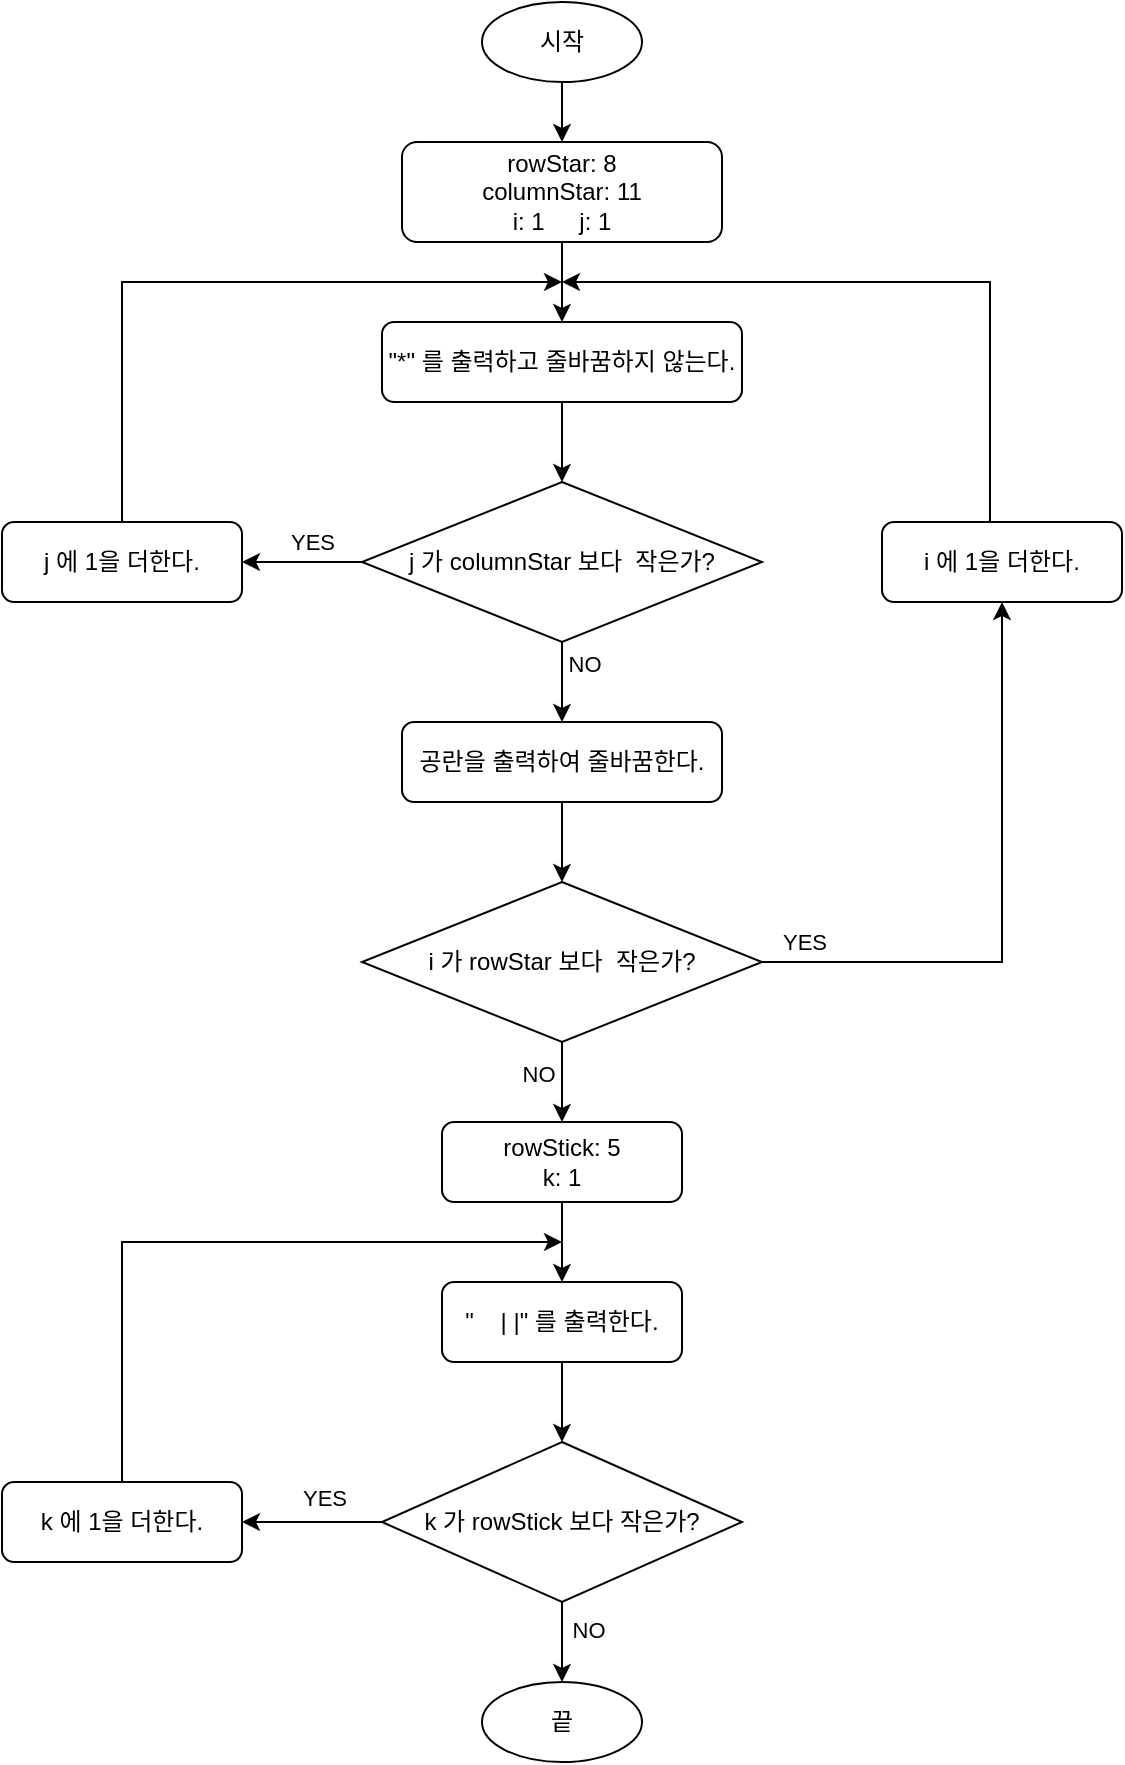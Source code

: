 <mxfile version="23.0.2" type="device">
  <diagram name="페이지-1" id="zFkJC5Qa6Bh-JvptT98a">
    <mxGraphModel dx="1208" dy="1067" grid="1" gridSize="10" guides="1" tooltips="1" connect="1" arrows="1" fold="1" page="1" pageScale="1" pageWidth="827" pageHeight="1169" math="0" shadow="0">
      <root>
        <mxCell id="0" />
        <mxCell id="1" parent="0" />
        <mxCell id="-_WFLzz-oqciMhcH_eLP-35" style="edgeStyle=orthogonalEdgeStyle;rounded=0;orthogonalLoop=1;jettySize=auto;html=1;entryX=0.5;entryY=0;entryDx=0;entryDy=0;" edge="1" parent="1" source="-_WFLzz-oqciMhcH_eLP-1" target="-_WFLzz-oqciMhcH_eLP-2">
          <mxGeometry relative="1" as="geometry" />
        </mxCell>
        <mxCell id="-_WFLzz-oqciMhcH_eLP-1" value="시작" style="ellipse;whiteSpace=wrap;html=1;" vertex="1" parent="1">
          <mxGeometry x="374" y="145" width="80" height="40" as="geometry" />
        </mxCell>
        <mxCell id="-_WFLzz-oqciMhcH_eLP-36" style="edgeStyle=orthogonalEdgeStyle;rounded=0;orthogonalLoop=1;jettySize=auto;html=1;entryX=0.5;entryY=0;entryDx=0;entryDy=0;" edge="1" parent="1" source="-_WFLzz-oqciMhcH_eLP-2" target="-_WFLzz-oqciMhcH_eLP-5">
          <mxGeometry relative="1" as="geometry" />
        </mxCell>
        <mxCell id="-_WFLzz-oqciMhcH_eLP-2" value="rowStar: 8&lt;br&gt;columnStar: 11&lt;br&gt;i: 1&lt;span style=&quot;white-space: pre;&quot;&gt;&#x9;  j: 1&lt;/span&gt;" style="rounded=1;whiteSpace=wrap;html=1;" vertex="1" parent="1">
          <mxGeometry x="334" y="215" width="160" height="50" as="geometry" />
        </mxCell>
        <mxCell id="-_WFLzz-oqciMhcH_eLP-9" style="edgeStyle=orthogonalEdgeStyle;rounded=0;orthogonalLoop=1;jettySize=auto;html=1;entryX=0.5;entryY=0;entryDx=0;entryDy=0;" edge="1" parent="1" source="-_WFLzz-oqciMhcH_eLP-5" target="-_WFLzz-oqciMhcH_eLP-7">
          <mxGeometry relative="1" as="geometry" />
        </mxCell>
        <mxCell id="-_WFLzz-oqciMhcH_eLP-5" value="&quot;*&quot; 를 출력하고 줄바꿈하지 않는다." style="rounded=1;whiteSpace=wrap;html=1;" vertex="1" parent="1">
          <mxGeometry x="324" y="305" width="180" height="40" as="geometry" />
        </mxCell>
        <mxCell id="-_WFLzz-oqciMhcH_eLP-23" style="edgeStyle=orthogonalEdgeStyle;rounded=0;orthogonalLoop=1;jettySize=auto;html=1;entryX=0.5;entryY=0;entryDx=0;entryDy=0;" edge="1" parent="1" source="-_WFLzz-oqciMhcH_eLP-7">
          <mxGeometry relative="1" as="geometry">
            <mxPoint x="414" y="505.0" as="targetPoint" />
          </mxGeometry>
        </mxCell>
        <mxCell id="-_WFLzz-oqciMhcH_eLP-24" value="NO" style="edgeLabel;html=1;align=center;verticalAlign=middle;resizable=0;points=[];" vertex="1" connectable="0" parent="-_WFLzz-oqciMhcH_eLP-23">
          <mxGeometry x="0.237" relative="1" as="geometry">
            <mxPoint x="10" y="-14" as="offset" />
          </mxGeometry>
        </mxCell>
        <mxCell id="-_WFLzz-oqciMhcH_eLP-37" style="edgeStyle=orthogonalEdgeStyle;rounded=0;orthogonalLoop=1;jettySize=auto;html=1;entryX=1;entryY=0.5;entryDx=0;entryDy=0;" edge="1" parent="1" source="-_WFLzz-oqciMhcH_eLP-7" target="-_WFLzz-oqciMhcH_eLP-16">
          <mxGeometry relative="1" as="geometry" />
        </mxCell>
        <mxCell id="-_WFLzz-oqciMhcH_eLP-38" value="YES" style="edgeLabel;html=1;align=center;verticalAlign=middle;resizable=0;points=[];" vertex="1" connectable="0" parent="-_WFLzz-oqciMhcH_eLP-37">
          <mxGeometry x="-0.163" y="-2" relative="1" as="geometry">
            <mxPoint y="-8" as="offset" />
          </mxGeometry>
        </mxCell>
        <mxCell id="-_WFLzz-oqciMhcH_eLP-7" value="j 가 columnStar 보다&amp;nbsp; 작은가?" style="rhombus;whiteSpace=wrap;html=1;" vertex="1" parent="1">
          <mxGeometry x="314" y="385" width="200" height="80" as="geometry" />
        </mxCell>
        <mxCell id="-_WFLzz-oqciMhcH_eLP-10" style="edgeStyle=orthogonalEdgeStyle;rounded=0;orthogonalLoop=1;jettySize=auto;html=1;exitX=0.5;exitY=1;exitDx=0;exitDy=0;" edge="1" parent="1" source="-_WFLzz-oqciMhcH_eLP-5" target="-_WFLzz-oqciMhcH_eLP-5">
          <mxGeometry relative="1" as="geometry" />
        </mxCell>
        <mxCell id="-_WFLzz-oqciMhcH_eLP-39" style="edgeStyle=orthogonalEdgeStyle;rounded=0;orthogonalLoop=1;jettySize=auto;html=1;" edge="1" parent="1" source="-_WFLzz-oqciMhcH_eLP-16">
          <mxGeometry relative="1" as="geometry">
            <mxPoint x="414" y="285" as="targetPoint" />
            <Array as="points">
              <mxPoint x="194" y="285" />
            </Array>
          </mxGeometry>
        </mxCell>
        <mxCell id="-_WFLzz-oqciMhcH_eLP-16" value="j 에 1을 더한다." style="rounded=1;whiteSpace=wrap;html=1;" vertex="1" parent="1">
          <mxGeometry x="134" y="405" width="120" height="40" as="geometry" />
        </mxCell>
        <mxCell id="-_WFLzz-oqciMhcH_eLP-51" style="edgeStyle=orthogonalEdgeStyle;rounded=0;orthogonalLoop=1;jettySize=auto;html=1;" edge="1" parent="1" source="-_WFLzz-oqciMhcH_eLP-31">
          <mxGeometry relative="1" as="geometry">
            <mxPoint x="414" y="285" as="targetPoint" />
            <Array as="points">
              <mxPoint x="628" y="285" />
            </Array>
          </mxGeometry>
        </mxCell>
        <mxCell id="-_WFLzz-oqciMhcH_eLP-31" value="i 에 1을 더한다." style="rounded=1;whiteSpace=wrap;html=1;" vertex="1" parent="1">
          <mxGeometry x="574" y="405" width="120" height="40" as="geometry" />
        </mxCell>
        <mxCell id="-_WFLzz-oqciMhcH_eLP-49" style="edgeStyle=orthogonalEdgeStyle;rounded=0;orthogonalLoop=1;jettySize=auto;html=1;entryX=0.5;entryY=0;entryDx=0;entryDy=0;" edge="1" parent="1" source="-_WFLzz-oqciMhcH_eLP-40" target="-_WFLzz-oqciMhcH_eLP-46">
          <mxGeometry relative="1" as="geometry" />
        </mxCell>
        <mxCell id="-_WFLzz-oqciMhcH_eLP-40" value="공란을 출력하여 줄바꿈한다." style="rounded=1;whiteSpace=wrap;html=1;" vertex="1" parent="1">
          <mxGeometry x="334" y="505" width="160" height="40" as="geometry" />
        </mxCell>
        <mxCell id="-_WFLzz-oqciMhcH_eLP-48" style="edgeStyle=orthogonalEdgeStyle;rounded=0;orthogonalLoop=1;jettySize=auto;html=1;entryX=0.5;entryY=1;entryDx=0;entryDy=0;" edge="1" parent="1" source="-_WFLzz-oqciMhcH_eLP-46" target="-_WFLzz-oqciMhcH_eLP-31">
          <mxGeometry relative="1" as="geometry">
            <mxPoint x="664" y="295" as="targetPoint" />
          </mxGeometry>
        </mxCell>
        <mxCell id="-_WFLzz-oqciMhcH_eLP-50" value="YES" style="edgeLabel;html=1;align=center;verticalAlign=middle;resizable=0;points=[];" vertex="1" connectable="0" parent="-_WFLzz-oqciMhcH_eLP-48">
          <mxGeometry x="-0.859" y="-3" relative="1" as="geometry">
            <mxPoint y="-13" as="offset" />
          </mxGeometry>
        </mxCell>
        <mxCell id="-_WFLzz-oqciMhcH_eLP-53" value="" style="edgeStyle=orthogonalEdgeStyle;rounded=0;orthogonalLoop=1;jettySize=auto;html=1;" edge="1" parent="1" source="-_WFLzz-oqciMhcH_eLP-46">
          <mxGeometry relative="1" as="geometry">
            <mxPoint x="414" y="705.0" as="targetPoint" />
          </mxGeometry>
        </mxCell>
        <mxCell id="-_WFLzz-oqciMhcH_eLP-54" value="NO" style="edgeLabel;html=1;align=center;verticalAlign=middle;resizable=0;points=[];" vertex="1" connectable="0" parent="-_WFLzz-oqciMhcH_eLP-53">
          <mxGeometry x="-0.533" y="2" relative="1" as="geometry">
            <mxPoint x="-14" y="6" as="offset" />
          </mxGeometry>
        </mxCell>
        <mxCell id="-_WFLzz-oqciMhcH_eLP-46" value="i 가 rowStar 보다&amp;nbsp; 작은가?" style="rhombus;whiteSpace=wrap;html=1;" vertex="1" parent="1">
          <mxGeometry x="314" y="585" width="200" height="80" as="geometry" />
        </mxCell>
        <mxCell id="-_WFLzz-oqciMhcH_eLP-57" value="" style="edgeStyle=orthogonalEdgeStyle;rounded=0;orthogonalLoop=1;jettySize=auto;html=1;" edge="1" parent="1" source="-_WFLzz-oqciMhcH_eLP-55" target="-_WFLzz-oqciMhcH_eLP-56">
          <mxGeometry relative="1" as="geometry" />
        </mxCell>
        <mxCell id="-_WFLzz-oqciMhcH_eLP-55" value="rowStick: 5&lt;br&gt;k: 1" style="rounded=1;whiteSpace=wrap;html=1;" vertex="1" parent="1">
          <mxGeometry x="354" y="705" width="120" height="40" as="geometry" />
        </mxCell>
        <mxCell id="-_WFLzz-oqciMhcH_eLP-59" value="" style="edgeStyle=orthogonalEdgeStyle;rounded=0;orthogonalLoop=1;jettySize=auto;html=1;" edge="1" parent="1" source="-_WFLzz-oqciMhcH_eLP-56" target="-_WFLzz-oqciMhcH_eLP-58">
          <mxGeometry relative="1" as="geometry" />
        </mxCell>
        <mxCell id="-_WFLzz-oqciMhcH_eLP-56" value="&quot;&amp;nbsp; &amp;nbsp; | |&quot; 를 출력한다." style="rounded=1;whiteSpace=wrap;html=1;" vertex="1" parent="1">
          <mxGeometry x="354" y="785" width="120" height="40" as="geometry" />
        </mxCell>
        <mxCell id="-_WFLzz-oqciMhcH_eLP-62" value="" style="edgeStyle=orthogonalEdgeStyle;rounded=0;orthogonalLoop=1;jettySize=auto;html=1;" edge="1" parent="1" source="-_WFLzz-oqciMhcH_eLP-58" target="-_WFLzz-oqciMhcH_eLP-61">
          <mxGeometry relative="1" as="geometry" />
        </mxCell>
        <mxCell id="-_WFLzz-oqciMhcH_eLP-63" value="NO" style="edgeLabel;html=1;align=center;verticalAlign=middle;resizable=0;points=[];" vertex="1" connectable="0" parent="-_WFLzz-oqciMhcH_eLP-62">
          <mxGeometry x="-0.006" y="1" relative="1" as="geometry">
            <mxPoint x="12" y="-6" as="offset" />
          </mxGeometry>
        </mxCell>
        <mxCell id="-_WFLzz-oqciMhcH_eLP-65" value="" style="edgeStyle=orthogonalEdgeStyle;rounded=0;orthogonalLoop=1;jettySize=auto;html=1;" edge="1" parent="1" source="-_WFLzz-oqciMhcH_eLP-58" target="-_WFLzz-oqciMhcH_eLP-64">
          <mxGeometry relative="1" as="geometry" />
        </mxCell>
        <mxCell id="-_WFLzz-oqciMhcH_eLP-66" value="YES" style="edgeLabel;html=1;align=center;verticalAlign=middle;resizable=0;points=[];" vertex="1" connectable="0" parent="-_WFLzz-oqciMhcH_eLP-65">
          <mxGeometry x="-0.156" relative="1" as="geometry">
            <mxPoint y="-12" as="offset" />
          </mxGeometry>
        </mxCell>
        <mxCell id="-_WFLzz-oqciMhcH_eLP-58" value="k 가 rowStick 보다 작은가?" style="rhombus;whiteSpace=wrap;html=1;" vertex="1" parent="1">
          <mxGeometry x="324" y="865" width="180" height="80" as="geometry" />
        </mxCell>
        <mxCell id="-_WFLzz-oqciMhcH_eLP-61" value="끝" style="ellipse;whiteSpace=wrap;html=1;" vertex="1" parent="1">
          <mxGeometry x="374" y="985" width="80" height="40" as="geometry" />
        </mxCell>
        <mxCell id="-_WFLzz-oqciMhcH_eLP-67" style="edgeStyle=orthogonalEdgeStyle;rounded=0;orthogonalLoop=1;jettySize=auto;html=1;" edge="1" parent="1" source="-_WFLzz-oqciMhcH_eLP-64">
          <mxGeometry relative="1" as="geometry">
            <mxPoint x="414" y="765" as="targetPoint" />
            <Array as="points">
              <mxPoint x="194" y="765" />
            </Array>
          </mxGeometry>
        </mxCell>
        <mxCell id="-_WFLzz-oqciMhcH_eLP-64" value="k 에 1을 더한다." style="rounded=1;whiteSpace=wrap;html=1;" vertex="1" parent="1">
          <mxGeometry x="134" y="885" width="120" height="40" as="geometry" />
        </mxCell>
      </root>
    </mxGraphModel>
  </diagram>
</mxfile>
